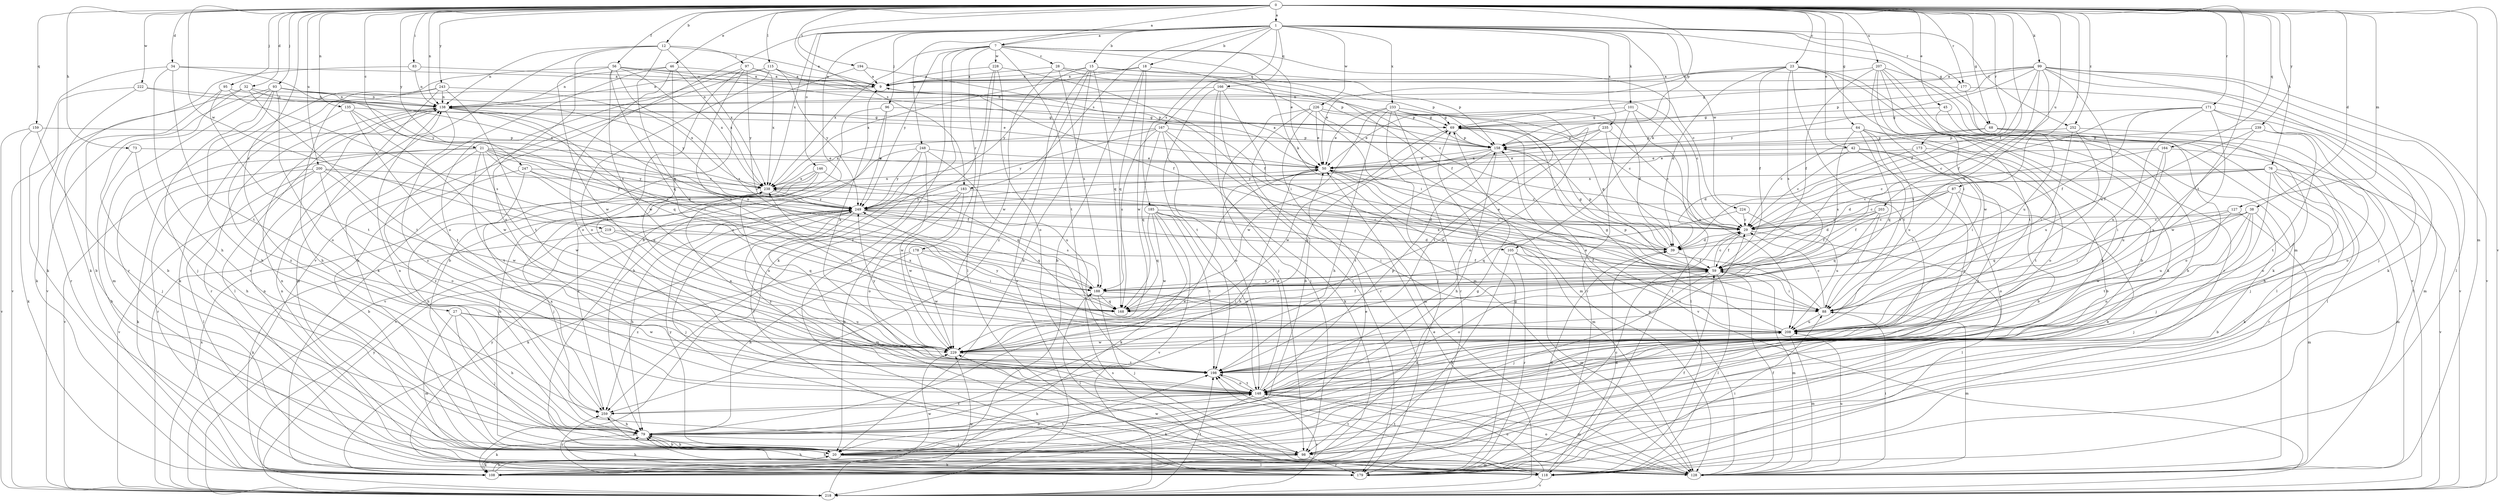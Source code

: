 strict digraph  {
0;
1;
7;
9;
12;
15;
18;
20;
21;
23;
27;
28;
29;
32;
34;
38;
39;
42;
45;
46;
50;
56;
59;
64;
68;
69;
73;
76;
79;
83;
87;
88;
93;
95;
96;
97;
98;
99;
101;
105;
108;
115;
118;
127;
128;
135;
138;
146;
148;
158;
159;
164;
166;
167;
168;
171;
173;
177;
178;
179;
183;
185;
188;
194;
198;
200;
203;
207;
208;
218;
219;
222;
224;
226;
228;
229;
233;
235;
238;
239;
243;
247;
248;
249;
252;
259;
0 -> 1  [label=a];
0 -> 7  [label=a];
0 -> 12  [label=b];
0 -> 21  [label=c];
0 -> 23  [label=c];
0 -> 27  [label=c];
0 -> 32  [label=d];
0 -> 34  [label=d];
0 -> 38  [label=d];
0 -> 42  [label=e];
0 -> 45  [label=e];
0 -> 46  [label=e];
0 -> 56  [label=f];
0 -> 59  [label=f];
0 -> 64  [label=g];
0 -> 68  [label=g];
0 -> 73  [label=h];
0 -> 76  [label=h];
0 -> 83  [label=i];
0 -> 87  [label=i];
0 -> 93  [label=j];
0 -> 95  [label=j];
0 -> 99  [label=k];
0 -> 115  [label=l];
0 -> 127  [label=m];
0 -> 128  [label=m];
0 -> 135  [label=n];
0 -> 138  [label=n];
0 -> 158  [label=p];
0 -> 159  [label=q];
0 -> 164  [label=q];
0 -> 171  [label=r];
0 -> 173  [label=r];
0 -> 177  [label=r];
0 -> 183  [label=s];
0 -> 194  [label=t];
0 -> 198  [label=t];
0 -> 200  [label=u];
0 -> 203  [label=u];
0 -> 207  [label=u];
0 -> 218  [label=v];
0 -> 219  [label=w];
0 -> 222  [label=w];
0 -> 239  [label=y];
0 -> 243  [label=y];
0 -> 247  [label=y];
0 -> 252  [label=z];
1 -> 7  [label=a];
1 -> 15  [label=b];
1 -> 18  [label=b];
1 -> 20  [label=b];
1 -> 68  [label=g];
1 -> 96  [label=j];
1 -> 101  [label=k];
1 -> 105  [label=k];
1 -> 128  [label=m];
1 -> 146  [label=o];
1 -> 166  [label=q];
1 -> 167  [label=q];
1 -> 177  [label=r];
1 -> 183  [label=s];
1 -> 185  [label=s];
1 -> 218  [label=v];
1 -> 224  [label=w];
1 -> 226  [label=w];
1 -> 233  [label=x];
1 -> 235  [label=x];
1 -> 238  [label=x];
1 -> 248  [label=y];
1 -> 252  [label=z];
7 -> 28  [label=c];
7 -> 29  [label=c];
7 -> 50  [label=e];
7 -> 105  [label=k];
7 -> 108  [label=k];
7 -> 178  [label=r];
7 -> 179  [label=r];
7 -> 198  [label=t];
7 -> 228  [label=w];
7 -> 238  [label=x];
7 -> 249  [label=y];
9 -> 138  [label=n];
9 -> 158  [label=p];
12 -> 9  [label=a];
12 -> 97  [label=j];
12 -> 138  [label=n];
12 -> 148  [label=o];
12 -> 168  [label=q];
12 -> 218  [label=v];
12 -> 238  [label=x];
15 -> 9  [label=a];
15 -> 20  [label=b];
15 -> 59  [label=f];
15 -> 158  [label=p];
15 -> 168  [label=q];
15 -> 218  [label=v];
15 -> 249  [label=y];
15 -> 259  [label=z];
18 -> 9  [label=a];
18 -> 20  [label=b];
18 -> 88  [label=i];
18 -> 168  [label=q];
18 -> 229  [label=w];
18 -> 238  [label=x];
20 -> 50  [label=e];
20 -> 69  [label=g];
20 -> 79  [label=h];
20 -> 108  [label=k];
20 -> 118  [label=l];
20 -> 128  [label=m];
20 -> 138  [label=n];
20 -> 148  [label=o];
20 -> 249  [label=y];
20 -> 259  [label=z];
21 -> 29  [label=c];
21 -> 39  [label=d];
21 -> 50  [label=e];
21 -> 179  [label=r];
21 -> 198  [label=t];
21 -> 208  [label=u];
21 -> 218  [label=v];
21 -> 229  [label=w];
21 -> 249  [label=y];
21 -> 259  [label=z];
23 -> 9  [label=a];
23 -> 20  [label=b];
23 -> 39  [label=d];
23 -> 50  [label=e];
23 -> 59  [label=f];
23 -> 108  [label=k];
23 -> 179  [label=r];
23 -> 188  [label=s];
23 -> 198  [label=t];
27 -> 79  [label=h];
27 -> 98  [label=j];
27 -> 128  [label=m];
27 -> 208  [label=u];
27 -> 229  [label=w];
28 -> 9  [label=a];
28 -> 29  [label=c];
28 -> 158  [label=p];
28 -> 188  [label=s];
28 -> 229  [label=w];
29 -> 39  [label=d];
29 -> 59  [label=f];
29 -> 118  [label=l];
32 -> 20  [label=b];
32 -> 138  [label=n];
32 -> 198  [label=t];
32 -> 218  [label=v];
32 -> 238  [label=x];
34 -> 9  [label=a];
34 -> 79  [label=h];
34 -> 108  [label=k];
34 -> 198  [label=t];
34 -> 249  [label=y];
38 -> 20  [label=b];
38 -> 29  [label=c];
38 -> 88  [label=i];
38 -> 98  [label=j];
38 -> 148  [label=o];
38 -> 198  [label=t];
38 -> 229  [label=w];
39 -> 50  [label=e];
39 -> 59  [label=f];
39 -> 69  [label=g];
39 -> 158  [label=p];
42 -> 20  [label=b];
42 -> 29  [label=c];
42 -> 50  [label=e];
42 -> 148  [label=o];
42 -> 259  [label=z];
45 -> 69  [label=g];
45 -> 79  [label=h];
45 -> 118  [label=l];
46 -> 9  [label=a];
46 -> 20  [label=b];
46 -> 138  [label=n];
46 -> 148  [label=o];
46 -> 229  [label=w];
46 -> 238  [label=x];
50 -> 9  [label=a];
50 -> 29  [label=c];
50 -> 79  [label=h];
50 -> 128  [label=m];
50 -> 238  [label=x];
56 -> 9  [label=a];
56 -> 50  [label=e];
56 -> 158  [label=p];
56 -> 168  [label=q];
56 -> 179  [label=r];
56 -> 188  [label=s];
56 -> 208  [label=u];
56 -> 229  [label=w];
56 -> 238  [label=x];
59 -> 29  [label=c];
59 -> 69  [label=g];
59 -> 88  [label=i];
59 -> 98  [label=j];
59 -> 118  [label=l];
59 -> 128  [label=m];
59 -> 148  [label=o];
59 -> 188  [label=s];
59 -> 238  [label=x];
64 -> 20  [label=b];
64 -> 88  [label=i];
64 -> 148  [label=o];
64 -> 158  [label=p];
64 -> 168  [label=q];
64 -> 188  [label=s];
64 -> 208  [label=u];
68 -> 29  [label=c];
68 -> 98  [label=j];
68 -> 118  [label=l];
68 -> 148  [label=o];
68 -> 158  [label=p];
69 -> 158  [label=p];
69 -> 218  [label=v];
69 -> 229  [label=w];
73 -> 20  [label=b];
73 -> 50  [label=e];
73 -> 79  [label=h];
76 -> 29  [label=c];
76 -> 39  [label=d];
76 -> 98  [label=j];
76 -> 108  [label=k];
76 -> 128  [label=m];
76 -> 179  [label=r];
76 -> 218  [label=v];
76 -> 238  [label=x];
79 -> 20  [label=b];
79 -> 50  [label=e];
79 -> 98  [label=j];
79 -> 108  [label=k];
79 -> 138  [label=n];
83 -> 9  [label=a];
83 -> 108  [label=k];
83 -> 138  [label=n];
87 -> 20  [label=b];
87 -> 29  [label=c];
87 -> 59  [label=f];
87 -> 148  [label=o];
87 -> 188  [label=s];
87 -> 249  [label=y];
88 -> 29  [label=c];
88 -> 128  [label=m];
88 -> 158  [label=p];
88 -> 208  [label=u];
93 -> 79  [label=h];
93 -> 98  [label=j];
93 -> 128  [label=m];
93 -> 138  [label=n];
93 -> 148  [label=o];
93 -> 218  [label=v];
93 -> 238  [label=x];
93 -> 249  [label=y];
95 -> 20  [label=b];
95 -> 138  [label=n];
95 -> 188  [label=s];
95 -> 198  [label=t];
96 -> 69  [label=g];
96 -> 79  [label=h];
96 -> 218  [label=v];
96 -> 249  [label=y];
97 -> 9  [label=a];
97 -> 148  [label=o];
97 -> 198  [label=t];
97 -> 208  [label=u];
97 -> 238  [label=x];
97 -> 249  [label=y];
98 -> 108  [label=k];
98 -> 179  [label=r];
98 -> 188  [label=s];
99 -> 9  [label=a];
99 -> 39  [label=d];
99 -> 59  [label=f];
99 -> 69  [label=g];
99 -> 98  [label=j];
99 -> 108  [label=k];
99 -> 118  [label=l];
99 -> 158  [label=p];
99 -> 188  [label=s];
99 -> 208  [label=u];
99 -> 218  [label=v];
99 -> 249  [label=y];
101 -> 50  [label=e];
101 -> 69  [label=g];
101 -> 118  [label=l];
101 -> 179  [label=r];
101 -> 208  [label=u];
105 -> 59  [label=f];
105 -> 108  [label=k];
105 -> 128  [label=m];
105 -> 179  [label=r];
108 -> 20  [label=b];
108 -> 29  [label=c];
108 -> 198  [label=t];
108 -> 229  [label=w];
115 -> 9  [label=a];
115 -> 59  [label=f];
115 -> 108  [label=k];
115 -> 138  [label=n];
115 -> 148  [label=o];
115 -> 249  [label=y];
118 -> 39  [label=d];
118 -> 79  [label=h];
118 -> 138  [label=n];
118 -> 148  [label=o];
118 -> 198  [label=t];
118 -> 218  [label=v];
127 -> 29  [label=c];
127 -> 128  [label=m];
127 -> 168  [label=q];
127 -> 208  [label=u];
128 -> 59  [label=f];
128 -> 79  [label=h];
128 -> 88  [label=i];
128 -> 138  [label=n];
128 -> 148  [label=o];
128 -> 158  [label=p];
128 -> 198  [label=t];
128 -> 208  [label=u];
128 -> 229  [label=w];
135 -> 69  [label=g];
135 -> 188  [label=s];
135 -> 198  [label=t];
135 -> 229  [label=w];
135 -> 259  [label=z];
138 -> 69  [label=g];
138 -> 88  [label=i];
138 -> 118  [label=l];
138 -> 168  [label=q];
138 -> 179  [label=r];
138 -> 259  [label=z];
146 -> 20  [label=b];
146 -> 98  [label=j];
146 -> 168  [label=q];
146 -> 238  [label=x];
146 -> 259  [label=z];
148 -> 50  [label=e];
148 -> 79  [label=h];
148 -> 108  [label=k];
148 -> 128  [label=m];
148 -> 158  [label=p];
148 -> 198  [label=t];
148 -> 208  [label=u];
148 -> 218  [label=v];
148 -> 249  [label=y];
148 -> 259  [label=z];
158 -> 50  [label=e];
158 -> 79  [label=h];
158 -> 198  [label=t];
158 -> 249  [label=y];
159 -> 98  [label=j];
159 -> 108  [label=k];
159 -> 158  [label=p];
159 -> 218  [label=v];
164 -> 29  [label=c];
164 -> 50  [label=e];
164 -> 88  [label=i];
164 -> 148  [label=o];
164 -> 208  [label=u];
166 -> 29  [label=c];
166 -> 98  [label=j];
166 -> 128  [label=m];
166 -> 138  [label=n];
166 -> 179  [label=r];
166 -> 198  [label=t];
167 -> 108  [label=k];
167 -> 128  [label=m];
167 -> 148  [label=o];
167 -> 158  [label=p];
167 -> 168  [label=q];
167 -> 188  [label=s];
167 -> 238  [label=x];
167 -> 249  [label=y];
168 -> 59  [label=f];
171 -> 29  [label=c];
171 -> 59  [label=f];
171 -> 69  [label=g];
171 -> 118  [label=l];
171 -> 128  [label=m];
171 -> 208  [label=u];
171 -> 229  [label=w];
173 -> 39  [label=d];
173 -> 50  [label=e];
173 -> 88  [label=i];
173 -> 198  [label=t];
177 -> 138  [label=n];
177 -> 208  [label=u];
177 -> 218  [label=v];
178 -> 59  [label=f];
178 -> 79  [label=h];
178 -> 88  [label=i];
178 -> 229  [label=w];
178 -> 259  [label=z];
179 -> 39  [label=d];
179 -> 59  [label=f];
179 -> 69  [label=g];
179 -> 79  [label=h];
179 -> 88  [label=i];
179 -> 249  [label=y];
179 -> 259  [label=z];
183 -> 20  [label=b];
183 -> 39  [label=d];
183 -> 148  [label=o];
183 -> 229  [label=w];
183 -> 249  [label=y];
185 -> 29  [label=c];
185 -> 88  [label=i];
185 -> 108  [label=k];
185 -> 148  [label=o];
185 -> 168  [label=q];
185 -> 198  [label=t];
185 -> 218  [label=v];
185 -> 229  [label=w];
188 -> 59  [label=f];
188 -> 88  [label=i];
188 -> 98  [label=j];
188 -> 118  [label=l];
188 -> 138  [label=n];
188 -> 168  [label=q];
194 -> 9  [label=a];
194 -> 20  [label=b];
194 -> 59  [label=f];
198 -> 29  [label=c];
198 -> 148  [label=o];
198 -> 238  [label=x];
200 -> 108  [label=k];
200 -> 118  [label=l];
200 -> 148  [label=o];
200 -> 188  [label=s];
200 -> 218  [label=v];
200 -> 229  [label=w];
200 -> 238  [label=x];
203 -> 29  [label=c];
203 -> 39  [label=d];
203 -> 59  [label=f];
203 -> 88  [label=i];
203 -> 168  [label=q];
207 -> 9  [label=a];
207 -> 20  [label=b];
207 -> 59  [label=f];
207 -> 88  [label=i];
207 -> 108  [label=k];
207 -> 198  [label=t];
207 -> 218  [label=v];
207 -> 229  [label=w];
208 -> 50  [label=e];
208 -> 69  [label=g];
208 -> 128  [label=m];
208 -> 229  [label=w];
208 -> 238  [label=x];
208 -> 249  [label=y];
218 -> 50  [label=e];
218 -> 198  [label=t];
218 -> 229  [label=w];
218 -> 238  [label=x];
218 -> 249  [label=y];
219 -> 39  [label=d];
219 -> 108  [label=k];
219 -> 168  [label=q];
222 -> 50  [label=e];
222 -> 108  [label=k];
222 -> 138  [label=n];
222 -> 179  [label=r];
224 -> 29  [label=c];
224 -> 168  [label=q];
224 -> 208  [label=u];
226 -> 20  [label=b];
226 -> 29  [label=c];
226 -> 50  [label=e];
226 -> 69  [label=g];
226 -> 98  [label=j];
226 -> 128  [label=m];
226 -> 179  [label=r];
228 -> 9  [label=a];
228 -> 88  [label=i];
228 -> 118  [label=l];
228 -> 148  [label=o];
228 -> 259  [label=z];
229 -> 9  [label=a];
229 -> 69  [label=g];
229 -> 198  [label=t];
229 -> 238  [label=x];
229 -> 249  [label=y];
233 -> 39  [label=d];
233 -> 50  [label=e];
233 -> 69  [label=g];
233 -> 79  [label=h];
233 -> 98  [label=j];
233 -> 148  [label=o];
233 -> 179  [label=r];
233 -> 198  [label=t];
233 -> 229  [label=w];
235 -> 29  [label=c];
235 -> 118  [label=l];
235 -> 158  [label=p];
235 -> 229  [label=w];
235 -> 238  [label=x];
238 -> 249  [label=y];
239 -> 59  [label=f];
239 -> 148  [label=o];
239 -> 158  [label=p];
239 -> 198  [label=t];
239 -> 208  [label=u];
243 -> 79  [label=h];
243 -> 108  [label=k];
243 -> 128  [label=m];
243 -> 138  [label=n];
243 -> 158  [label=p];
243 -> 198  [label=t];
247 -> 20  [label=b];
247 -> 59  [label=f];
247 -> 79  [label=h];
247 -> 238  [label=x];
247 -> 249  [label=y];
248 -> 50  [label=e];
248 -> 179  [label=r];
248 -> 208  [label=u];
248 -> 218  [label=v];
248 -> 229  [label=w];
248 -> 249  [label=y];
249 -> 29  [label=c];
249 -> 79  [label=h];
249 -> 98  [label=j];
249 -> 108  [label=k];
249 -> 128  [label=m];
249 -> 168  [label=q];
249 -> 188  [label=s];
252 -> 79  [label=h];
252 -> 88  [label=i];
252 -> 158  [label=p];
252 -> 208  [label=u];
259 -> 79  [label=h];
259 -> 238  [label=x];
}
